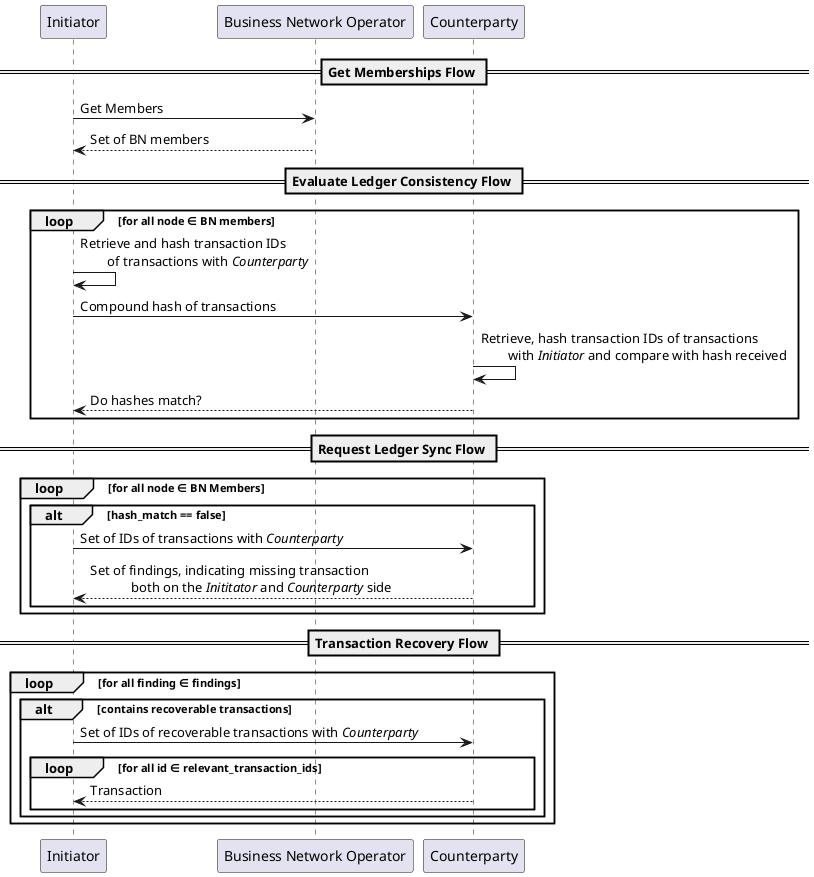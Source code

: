 @startuml
== Get Memberships Flow ==

Initiator -> "Business Network Operator": Get Members
"Business Network Operator" --> Initiator: Set of BN members

== Evaluate Ledger Consistency Flow ==

loop for all node ∈ BN members
    Initiator -> Initiator: Retrieve and hash transaction IDs\n\
        of transactions with //Counterparty//
    Initiator -> Counterparty: Compound hash of transactions
    Counterparty -> Counterparty: Retrieve, hash transaction IDs of transactions\n\
        with //Initiator// and compare with hash received
    Counterparty --> Initiator: Do hashes match?
end

== Request Ledger Sync Flow ==

loop for all node ∈ BN Members
    alt hash_match == false
        Initiator -> Counterparty: Set of IDs of transactions with //Counterparty//
        Counterparty --> Initiator: Set of findings, indicating missing transaction\n\
            both on the //Inititator// and //Counterparty// side
    end
end

== Transaction Recovery Flow ==

loop for all finding ∈ findings
    alt contains recoverable transactions
        Initiator -> Counterparty: Set of IDs of recoverable transactions with //Counterparty//
            loop for all id ∈ relevant_transaction_ids
                Counterparty --> Initiator: Transaction
            end
    end
end
@enduml